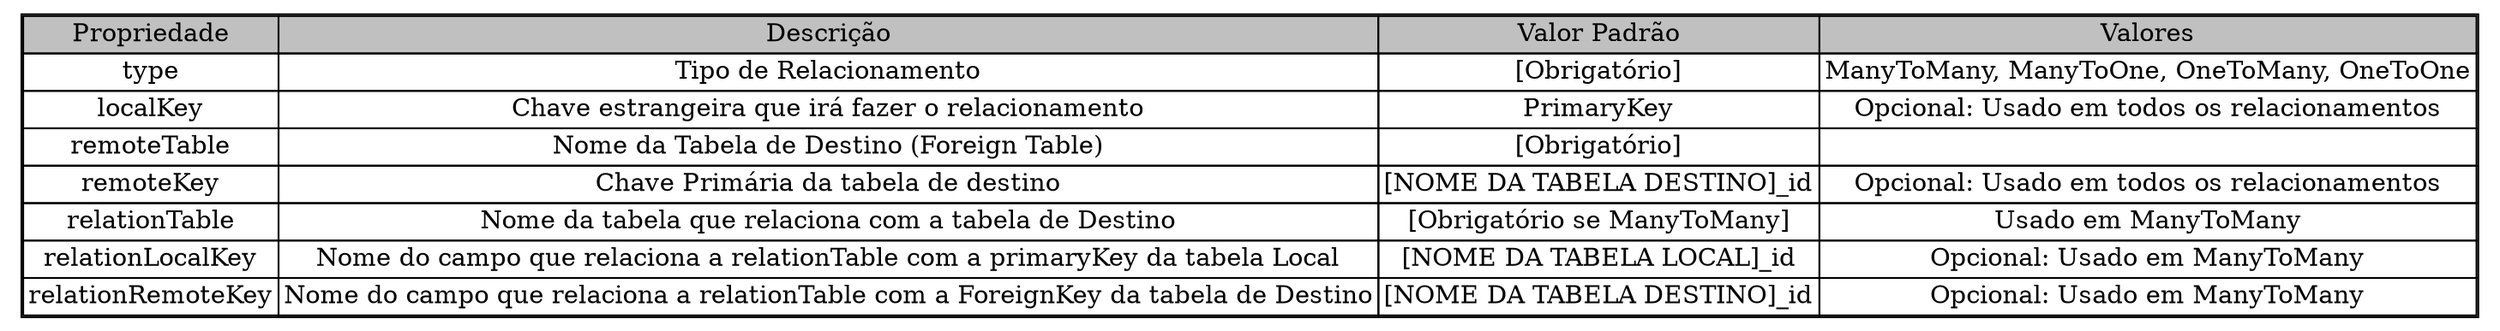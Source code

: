digraph structs {
node [shape=plaintext]
struct1 [label=<
<TABLE BORDER="1" CELLBORDER="1" CELLSPACING="0">

<tr>
	<td BGCOLOR="gray">Propriedade</td>
	<td BGCOLOR="gray">Descrição</td>	
	<td BGCOLOR="gray">Valor Padrão</td>
	<td BGCOLOR="gray">Valores</td>
</tr>

<tr>
	<td>type</td>
	<td>Tipo de Relacionamento</td>	
	<td>[Obrigatório]</td>
	<td>ManyToMany, ManyToOne, OneToMany, OneToOne</td>		
</tr>

<tr>
	<td>localKey</td>
	<td>Chave estrangeira que irá fazer o relacionamento</td>	
	<td>PrimaryKey</td>
	<td>Opcional: Usado em todos os relacionamentos</td>		
</tr>

<tr>
	<td>remoteTable</td>
	<td>Nome da Tabela de Destino (Foreign Table)</td>	
	<td>[Obrigatório]</td>
	<td></td>		
</tr>

<tr>
	<td>remoteKey</td>
	<td>Chave Primária da tabela de destino</td>	
	<td>[NOME DA TABELA DESTINO]_id</td>
	<td>Opcional: Usado em todos os relacionamentos</td>		
</tr>

<tr>
	<td>relationTable</td>
	<td>Nome da tabela que relaciona com a tabela de Destino</td>	
	<td>[Obrigatório se ManyToMany]</td>
	<td>Usado em ManyToMany</td>		
</tr>



<tr>
	<td>relationLocalKey</td>
	<td>Nome do campo que relaciona a relationTable com a primaryKey da tabela Local</td>	
	<td>[NOME DA TABELA LOCAL]_id</td>
	<td>Opcional: Usado em ManyToMany</td>		
</tr>

<tr>
	<td>relationRemoteKey</td>
	<td>Nome do campo que relaciona a relationTable com a ForeignKey da tabela de Destino</td>	
	<td>[NOME DA TABELA DESTINO]_id</td>
	<td>Opcional: Usado em ManyToMany</td>		
</tr>




</TABLE>
>];
}